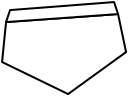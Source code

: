 <?xml version="1.0" encoding="UTF-8"?>
<dia:diagram xmlns:dia="http://www.lysator.liu.se/~alla/dia/">
  <dia:layer name="dibujo" visible="true" connectable="true" active="true">
    <dia:group>
      <dia:attribute name="meta">
        <dia:composite type="dict"/>
      </dia:attribute>
      <dia:attribute name="matrix"/>
      <dia:object type="Standard - Polygon" version="0" id="O0">
        <dia:attribute name="obj_pos">
          <dia:point val="0.2,1"/>
        </dia:attribute>
        <dia:attribute name="obj_bb">
          <dia:rectangle val="-0.053,0.547;6.256,4.658"/>
        </dia:attribute>
        <dia:attribute name="poly_points">
          <dia:point val="0.2,1"/>
          <dia:point val="5.8,0.6"/>
          <dia:point val="6.2,2.5"/>
          <dia:point val="3.3,4.6"/>
          <dia:point val="0,3"/>
        </dia:attribute>
        <dia:attribute name="show_background">
          <dia:boolean val="true"/>
        </dia:attribute>
        <dia:attribute name="line_join">
          <dia:enum val="1"/>
        </dia:attribute>
      </dia:object>
      <dia:object type="Standard - Polygon" version="0" id="O1">
        <dia:attribute name="obj_pos">
          <dia:point val="0.4,0.4"/>
        </dia:attribute>
        <dia:attribute name="obj_bb">
          <dia:rectangle val="0.129,-0.053;5.868,1.055"/>
        </dia:attribute>
        <dia:attribute name="poly_points">
          <dia:point val="0.4,0.4"/>
          <dia:point val="5.6,0"/>
          <dia:point val="5.8,0.6"/>
          <dia:point val="0.2,1"/>
        </dia:attribute>
        <dia:attribute name="show_background">
          <dia:boolean val="true"/>
        </dia:attribute>
        <dia:attribute name="line_join">
          <dia:enum val="1"/>
        </dia:attribute>
      </dia:object>
    </dia:group>
  </dia:layer>
</dia:diagram>
